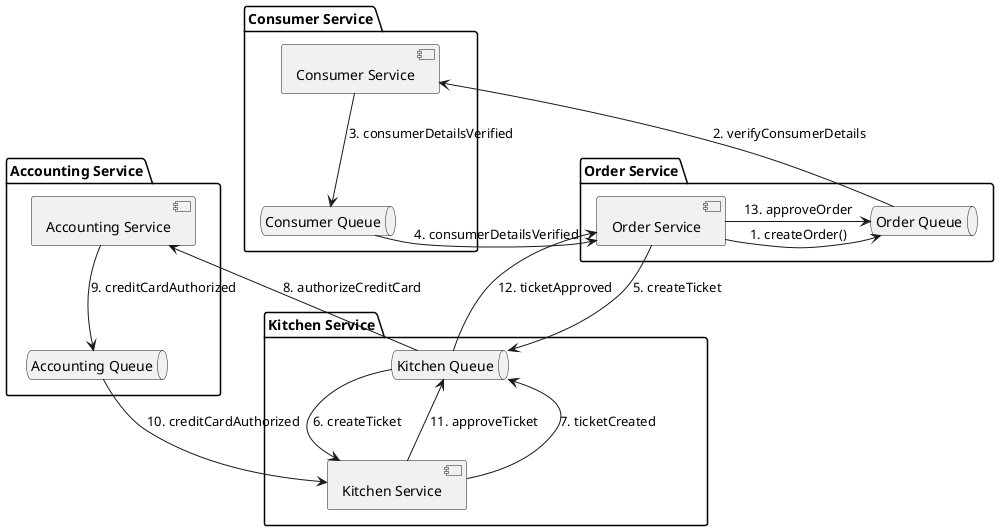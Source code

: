 @startuml
package "Order Service" {
  component [Order Service] as OS
  queue "Order Queue" as OQ
}

package "Consumer Service" {
  component [Consumer Service] as CS
  queue "Consumer Queue" as CQ
}

package "Kitchen Service" {
  component [Kitchen Service] as KS
  queue "Kitchen Queue" as KQ
}

package "Accounting Service" {
  component [Accounting Service] as AS
  queue "Accounting Queue" as AQ
}

OS -right-> OQ: 1. createOrder()
OQ -up-> CS: 2. verifyConsumerDetails
CS -down-> CQ: 3. consumerDetailsVerified
CQ -left-> OS: 4. consumerDetailsVerified
OS -down-> KQ: 5. createTicket
KQ -down-> KS: 6. createTicket
KS -right-> KQ: 7. ticketCreated
KQ -up-> AS: 8. authorizeCreditCard
AS -down-> AQ: 9. creditCardAuthorized
AQ -left-> KS: 10. creditCardAuthorized
KS -up-> KQ: 11. approveTicket
KQ -left-> OS: 12. ticketApproved
OS -right-> OQ: 13. approveOrder
@enduml